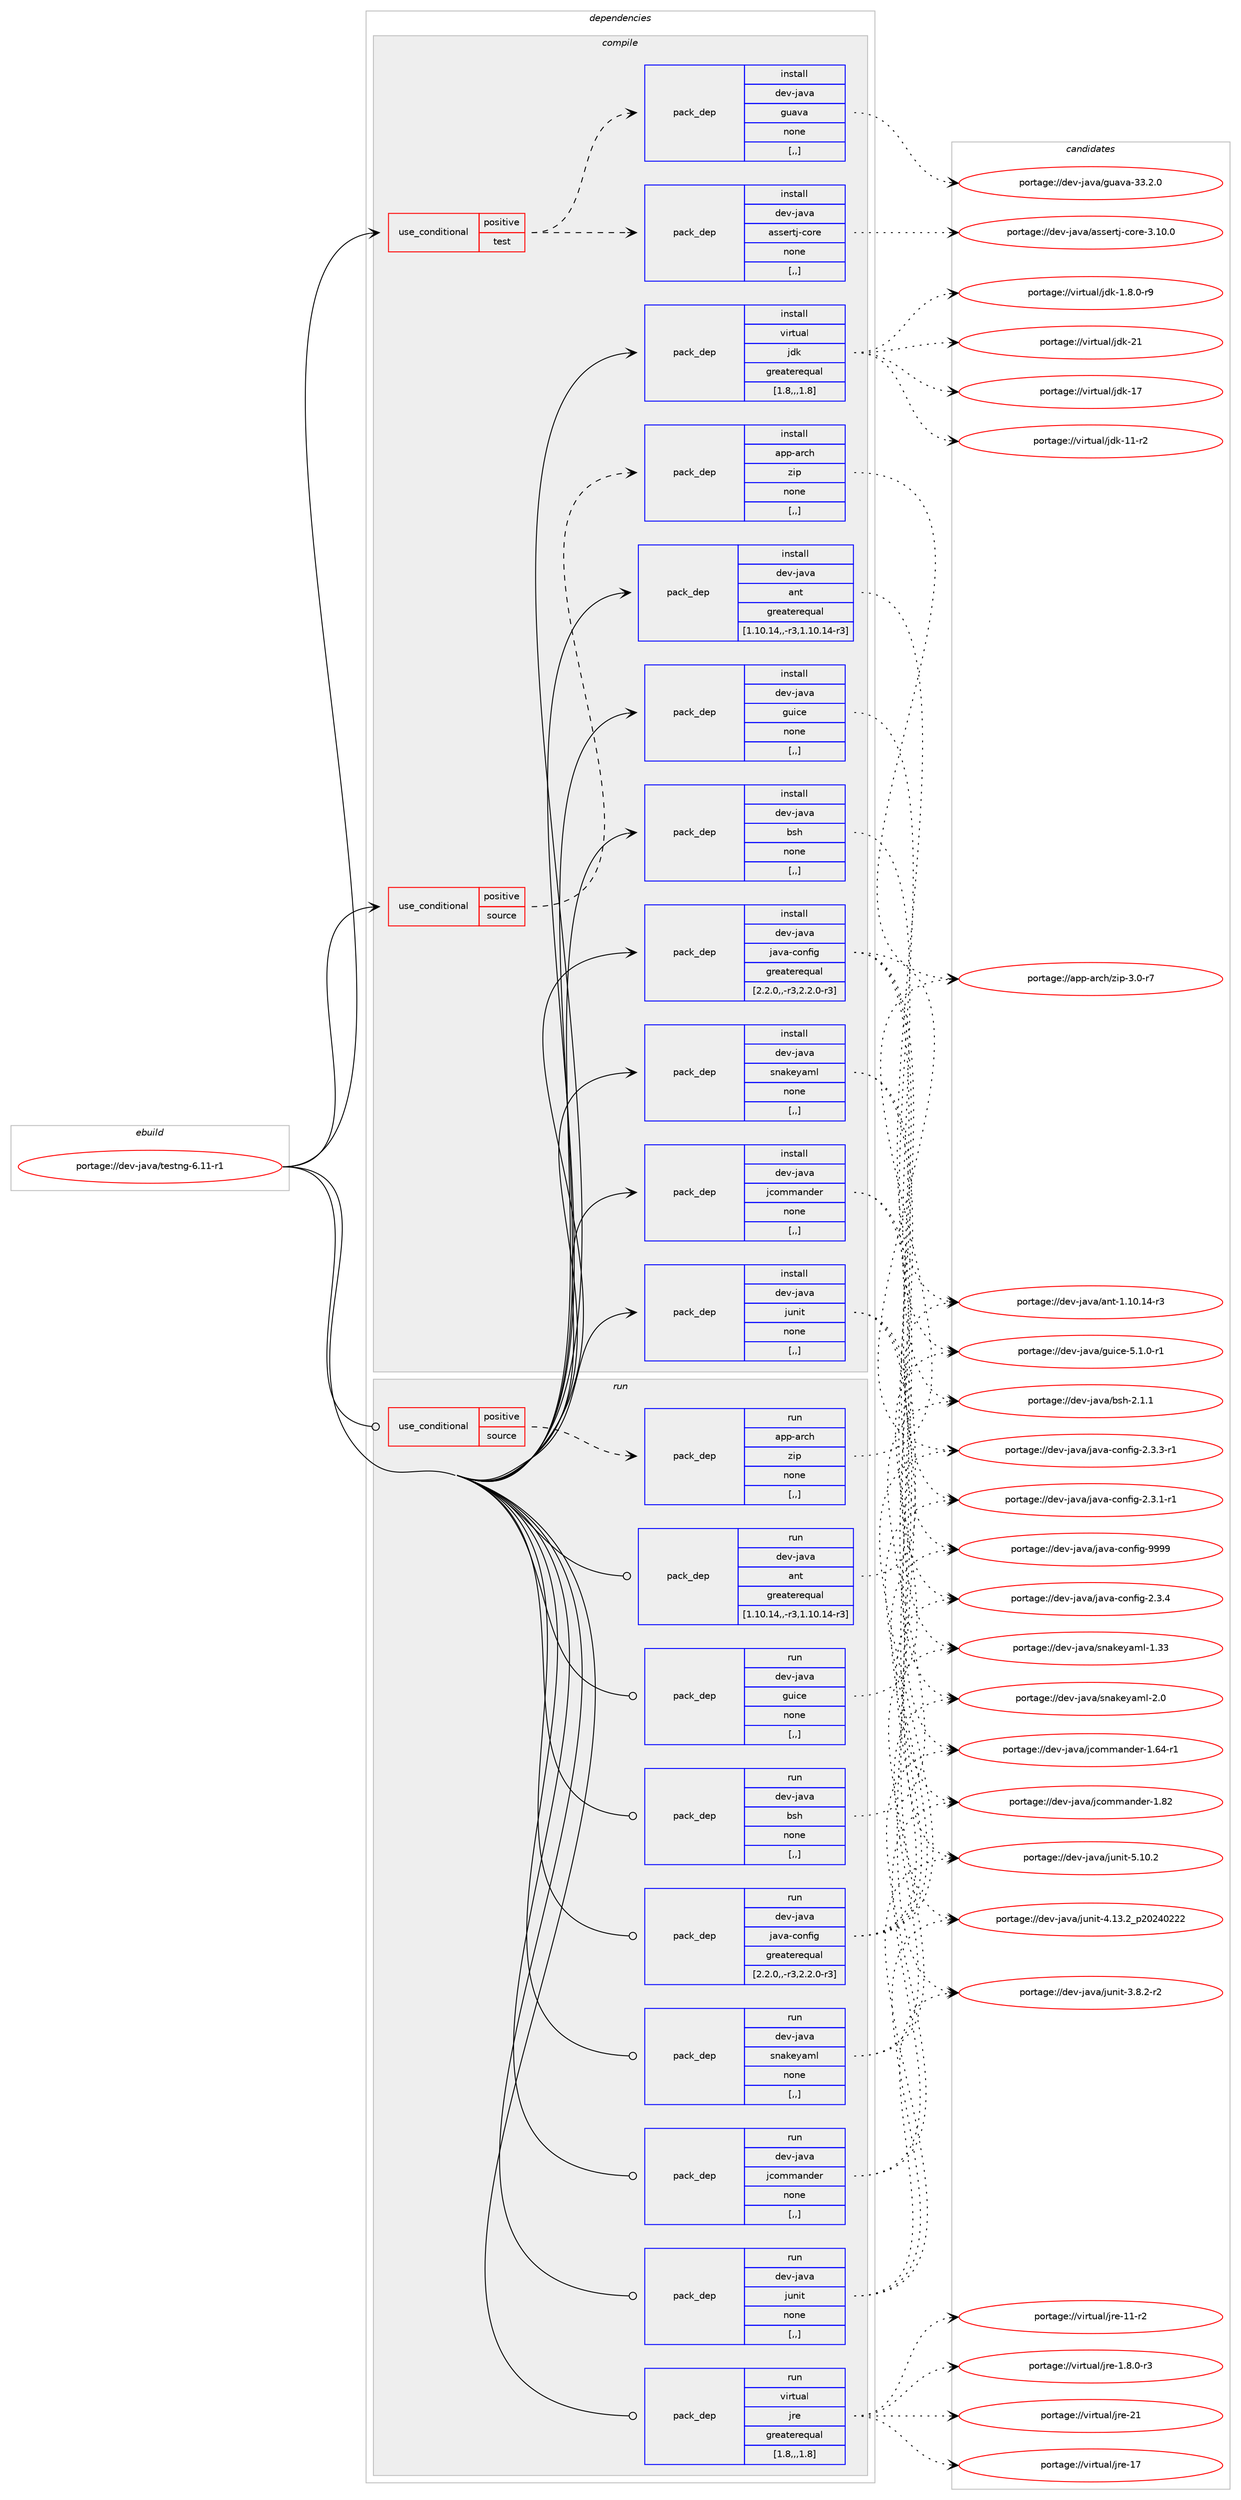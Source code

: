digraph prolog {

# *************
# Graph options
# *************

newrank=true;
concentrate=true;
compound=true;
graph [rankdir=LR,fontname=Helvetica,fontsize=10,ranksep=1.5];#, ranksep=2.5, nodesep=0.2];
edge  [arrowhead=vee];
node  [fontname=Helvetica,fontsize=10];

# **********
# The ebuild
# **********

subgraph cluster_leftcol {
color=gray;
label=<<i>ebuild</i>>;
id [label="portage://dev-java/testng-6.11-r1", color=red, width=4, href="../dev-java/testng-6.11-r1.svg"];
}

# ****************
# The dependencies
# ****************

subgraph cluster_midcol {
color=gray;
label=<<i>dependencies</i>>;
subgraph cluster_compile {
fillcolor="#eeeeee";
style=filled;
label=<<i>compile</i>>;
subgraph cond22599 {
dependency97464 [label=<<TABLE BORDER="0" CELLBORDER="1" CELLSPACING="0" CELLPADDING="4"><TR><TD ROWSPAN="3" CELLPADDING="10">use_conditional</TD></TR><TR><TD>positive</TD></TR><TR><TD>source</TD></TR></TABLE>>, shape=none, color=red];
subgraph pack73800 {
dependency97465 [label=<<TABLE BORDER="0" CELLBORDER="1" CELLSPACING="0" CELLPADDING="4" WIDTH="220"><TR><TD ROWSPAN="6" CELLPADDING="30">pack_dep</TD></TR><TR><TD WIDTH="110">install</TD></TR><TR><TD>app-arch</TD></TR><TR><TD>zip</TD></TR><TR><TD>none</TD></TR><TR><TD>[,,]</TD></TR></TABLE>>, shape=none, color=blue];
}
dependency97464:e -> dependency97465:w [weight=20,style="dashed",arrowhead="vee"];
}
id:e -> dependency97464:w [weight=20,style="solid",arrowhead="vee"];
subgraph cond22600 {
dependency97466 [label=<<TABLE BORDER="0" CELLBORDER="1" CELLSPACING="0" CELLPADDING="4"><TR><TD ROWSPAN="3" CELLPADDING="10">use_conditional</TD></TR><TR><TD>positive</TD></TR><TR><TD>test</TD></TR></TABLE>>, shape=none, color=red];
subgraph pack73801 {
dependency97467 [label=<<TABLE BORDER="0" CELLBORDER="1" CELLSPACING="0" CELLPADDING="4" WIDTH="220"><TR><TD ROWSPAN="6" CELLPADDING="30">pack_dep</TD></TR><TR><TD WIDTH="110">install</TD></TR><TR><TD>dev-java</TD></TR><TR><TD>assertj-core</TD></TR><TR><TD>none</TD></TR><TR><TD>[,,]</TD></TR></TABLE>>, shape=none, color=blue];
}
dependency97466:e -> dependency97467:w [weight=20,style="dashed",arrowhead="vee"];
subgraph pack73802 {
dependency97468 [label=<<TABLE BORDER="0" CELLBORDER="1" CELLSPACING="0" CELLPADDING="4" WIDTH="220"><TR><TD ROWSPAN="6" CELLPADDING="30">pack_dep</TD></TR><TR><TD WIDTH="110">install</TD></TR><TR><TD>dev-java</TD></TR><TR><TD>guava</TD></TR><TR><TD>none</TD></TR><TR><TD>[,,]</TD></TR></TABLE>>, shape=none, color=blue];
}
dependency97466:e -> dependency97468:w [weight=20,style="dashed",arrowhead="vee"];
}
id:e -> dependency97466:w [weight=20,style="solid",arrowhead="vee"];
subgraph pack73803 {
dependency97469 [label=<<TABLE BORDER="0" CELLBORDER="1" CELLSPACING="0" CELLPADDING="4" WIDTH="220"><TR><TD ROWSPAN="6" CELLPADDING="30">pack_dep</TD></TR><TR><TD WIDTH="110">install</TD></TR><TR><TD>dev-java</TD></TR><TR><TD>ant</TD></TR><TR><TD>greaterequal</TD></TR><TR><TD>[1.10.14,,-r3,1.10.14-r3]</TD></TR></TABLE>>, shape=none, color=blue];
}
id:e -> dependency97469:w [weight=20,style="solid",arrowhead="vee"];
subgraph pack73804 {
dependency97470 [label=<<TABLE BORDER="0" CELLBORDER="1" CELLSPACING="0" CELLPADDING="4" WIDTH="220"><TR><TD ROWSPAN="6" CELLPADDING="30">pack_dep</TD></TR><TR><TD WIDTH="110">install</TD></TR><TR><TD>dev-java</TD></TR><TR><TD>bsh</TD></TR><TR><TD>none</TD></TR><TR><TD>[,,]</TD></TR></TABLE>>, shape=none, color=blue];
}
id:e -> dependency97470:w [weight=20,style="solid",arrowhead="vee"];
subgraph pack73805 {
dependency97471 [label=<<TABLE BORDER="0" CELLBORDER="1" CELLSPACING="0" CELLPADDING="4" WIDTH="220"><TR><TD ROWSPAN="6" CELLPADDING="30">pack_dep</TD></TR><TR><TD WIDTH="110">install</TD></TR><TR><TD>dev-java</TD></TR><TR><TD>guice</TD></TR><TR><TD>none</TD></TR><TR><TD>[,,]</TD></TR></TABLE>>, shape=none, color=blue];
}
id:e -> dependency97471:w [weight=20,style="solid",arrowhead="vee"];
subgraph pack73806 {
dependency97472 [label=<<TABLE BORDER="0" CELLBORDER="1" CELLSPACING="0" CELLPADDING="4" WIDTH="220"><TR><TD ROWSPAN="6" CELLPADDING="30">pack_dep</TD></TR><TR><TD WIDTH="110">install</TD></TR><TR><TD>dev-java</TD></TR><TR><TD>java-config</TD></TR><TR><TD>greaterequal</TD></TR><TR><TD>[2.2.0,,-r3,2.2.0-r3]</TD></TR></TABLE>>, shape=none, color=blue];
}
id:e -> dependency97472:w [weight=20,style="solid",arrowhead="vee"];
subgraph pack73807 {
dependency97473 [label=<<TABLE BORDER="0" CELLBORDER="1" CELLSPACING="0" CELLPADDING="4" WIDTH="220"><TR><TD ROWSPAN="6" CELLPADDING="30">pack_dep</TD></TR><TR><TD WIDTH="110">install</TD></TR><TR><TD>dev-java</TD></TR><TR><TD>jcommander</TD></TR><TR><TD>none</TD></TR><TR><TD>[,,]</TD></TR></TABLE>>, shape=none, color=blue];
}
id:e -> dependency97473:w [weight=20,style="solid",arrowhead="vee"];
subgraph pack73808 {
dependency97474 [label=<<TABLE BORDER="0" CELLBORDER="1" CELLSPACING="0" CELLPADDING="4" WIDTH="220"><TR><TD ROWSPAN="6" CELLPADDING="30">pack_dep</TD></TR><TR><TD WIDTH="110">install</TD></TR><TR><TD>dev-java</TD></TR><TR><TD>junit</TD></TR><TR><TD>none</TD></TR><TR><TD>[,,]</TD></TR></TABLE>>, shape=none, color=blue];
}
id:e -> dependency97474:w [weight=20,style="solid",arrowhead="vee"];
subgraph pack73809 {
dependency97475 [label=<<TABLE BORDER="0" CELLBORDER="1" CELLSPACING="0" CELLPADDING="4" WIDTH="220"><TR><TD ROWSPAN="6" CELLPADDING="30">pack_dep</TD></TR><TR><TD WIDTH="110">install</TD></TR><TR><TD>dev-java</TD></TR><TR><TD>snakeyaml</TD></TR><TR><TD>none</TD></TR><TR><TD>[,,]</TD></TR></TABLE>>, shape=none, color=blue];
}
id:e -> dependency97475:w [weight=20,style="solid",arrowhead="vee"];
subgraph pack73810 {
dependency97476 [label=<<TABLE BORDER="0" CELLBORDER="1" CELLSPACING="0" CELLPADDING="4" WIDTH="220"><TR><TD ROWSPAN="6" CELLPADDING="30">pack_dep</TD></TR><TR><TD WIDTH="110">install</TD></TR><TR><TD>virtual</TD></TR><TR><TD>jdk</TD></TR><TR><TD>greaterequal</TD></TR><TR><TD>[1.8,,,1.8]</TD></TR></TABLE>>, shape=none, color=blue];
}
id:e -> dependency97476:w [weight=20,style="solid",arrowhead="vee"];
}
subgraph cluster_compileandrun {
fillcolor="#eeeeee";
style=filled;
label=<<i>compile and run</i>>;
}
subgraph cluster_run {
fillcolor="#eeeeee";
style=filled;
label=<<i>run</i>>;
subgraph cond22601 {
dependency97477 [label=<<TABLE BORDER="0" CELLBORDER="1" CELLSPACING="0" CELLPADDING="4"><TR><TD ROWSPAN="3" CELLPADDING="10">use_conditional</TD></TR><TR><TD>positive</TD></TR><TR><TD>source</TD></TR></TABLE>>, shape=none, color=red];
subgraph pack73811 {
dependency97478 [label=<<TABLE BORDER="0" CELLBORDER="1" CELLSPACING="0" CELLPADDING="4" WIDTH="220"><TR><TD ROWSPAN="6" CELLPADDING="30">pack_dep</TD></TR><TR><TD WIDTH="110">run</TD></TR><TR><TD>app-arch</TD></TR><TR><TD>zip</TD></TR><TR><TD>none</TD></TR><TR><TD>[,,]</TD></TR></TABLE>>, shape=none, color=blue];
}
dependency97477:e -> dependency97478:w [weight=20,style="dashed",arrowhead="vee"];
}
id:e -> dependency97477:w [weight=20,style="solid",arrowhead="odot"];
subgraph pack73812 {
dependency97479 [label=<<TABLE BORDER="0" CELLBORDER="1" CELLSPACING="0" CELLPADDING="4" WIDTH="220"><TR><TD ROWSPAN="6" CELLPADDING="30">pack_dep</TD></TR><TR><TD WIDTH="110">run</TD></TR><TR><TD>dev-java</TD></TR><TR><TD>ant</TD></TR><TR><TD>greaterequal</TD></TR><TR><TD>[1.10.14,,-r3,1.10.14-r3]</TD></TR></TABLE>>, shape=none, color=blue];
}
id:e -> dependency97479:w [weight=20,style="solid",arrowhead="odot"];
subgraph pack73813 {
dependency97480 [label=<<TABLE BORDER="0" CELLBORDER="1" CELLSPACING="0" CELLPADDING="4" WIDTH="220"><TR><TD ROWSPAN="6" CELLPADDING="30">pack_dep</TD></TR><TR><TD WIDTH="110">run</TD></TR><TR><TD>dev-java</TD></TR><TR><TD>bsh</TD></TR><TR><TD>none</TD></TR><TR><TD>[,,]</TD></TR></TABLE>>, shape=none, color=blue];
}
id:e -> dependency97480:w [weight=20,style="solid",arrowhead="odot"];
subgraph pack73814 {
dependency97481 [label=<<TABLE BORDER="0" CELLBORDER="1" CELLSPACING="0" CELLPADDING="4" WIDTH="220"><TR><TD ROWSPAN="6" CELLPADDING="30">pack_dep</TD></TR><TR><TD WIDTH="110">run</TD></TR><TR><TD>dev-java</TD></TR><TR><TD>guice</TD></TR><TR><TD>none</TD></TR><TR><TD>[,,]</TD></TR></TABLE>>, shape=none, color=blue];
}
id:e -> dependency97481:w [weight=20,style="solid",arrowhead="odot"];
subgraph pack73815 {
dependency97482 [label=<<TABLE BORDER="0" CELLBORDER="1" CELLSPACING="0" CELLPADDING="4" WIDTH="220"><TR><TD ROWSPAN="6" CELLPADDING="30">pack_dep</TD></TR><TR><TD WIDTH="110">run</TD></TR><TR><TD>dev-java</TD></TR><TR><TD>java-config</TD></TR><TR><TD>greaterequal</TD></TR><TR><TD>[2.2.0,,-r3,2.2.0-r3]</TD></TR></TABLE>>, shape=none, color=blue];
}
id:e -> dependency97482:w [weight=20,style="solid",arrowhead="odot"];
subgraph pack73816 {
dependency97483 [label=<<TABLE BORDER="0" CELLBORDER="1" CELLSPACING="0" CELLPADDING="4" WIDTH="220"><TR><TD ROWSPAN="6" CELLPADDING="30">pack_dep</TD></TR><TR><TD WIDTH="110">run</TD></TR><TR><TD>dev-java</TD></TR><TR><TD>jcommander</TD></TR><TR><TD>none</TD></TR><TR><TD>[,,]</TD></TR></TABLE>>, shape=none, color=blue];
}
id:e -> dependency97483:w [weight=20,style="solid",arrowhead="odot"];
subgraph pack73817 {
dependency97484 [label=<<TABLE BORDER="0" CELLBORDER="1" CELLSPACING="0" CELLPADDING="4" WIDTH="220"><TR><TD ROWSPAN="6" CELLPADDING="30">pack_dep</TD></TR><TR><TD WIDTH="110">run</TD></TR><TR><TD>dev-java</TD></TR><TR><TD>junit</TD></TR><TR><TD>none</TD></TR><TR><TD>[,,]</TD></TR></TABLE>>, shape=none, color=blue];
}
id:e -> dependency97484:w [weight=20,style="solid",arrowhead="odot"];
subgraph pack73818 {
dependency97485 [label=<<TABLE BORDER="0" CELLBORDER="1" CELLSPACING="0" CELLPADDING="4" WIDTH="220"><TR><TD ROWSPAN="6" CELLPADDING="30">pack_dep</TD></TR><TR><TD WIDTH="110">run</TD></TR><TR><TD>dev-java</TD></TR><TR><TD>snakeyaml</TD></TR><TR><TD>none</TD></TR><TR><TD>[,,]</TD></TR></TABLE>>, shape=none, color=blue];
}
id:e -> dependency97485:w [weight=20,style="solid",arrowhead="odot"];
subgraph pack73819 {
dependency97486 [label=<<TABLE BORDER="0" CELLBORDER="1" CELLSPACING="0" CELLPADDING="4" WIDTH="220"><TR><TD ROWSPAN="6" CELLPADDING="30">pack_dep</TD></TR><TR><TD WIDTH="110">run</TD></TR><TR><TD>virtual</TD></TR><TR><TD>jre</TD></TR><TR><TD>greaterequal</TD></TR><TR><TD>[1.8,,,1.8]</TD></TR></TABLE>>, shape=none, color=blue];
}
id:e -> dependency97486:w [weight=20,style="solid",arrowhead="odot"];
}
}

# **************
# The candidates
# **************

subgraph cluster_choices {
rank=same;
color=gray;
label=<<i>candidates</i>>;

subgraph choice73800 {
color=black;
nodesep=1;
choice9711211245971149910447122105112455146484511455 [label="portage://app-arch/zip-3.0-r7", color=red, width=4,href="../app-arch/zip-3.0-r7.svg"];
dependency97465:e -> choice9711211245971149910447122105112455146484511455:w [style=dotted,weight="100"];
}
subgraph choice73801 {
color=black;
nodesep=1;
choice1001011184510697118974797115115101114116106459911111410145514649484648 [label="portage://dev-java/assertj-core-3.10.0", color=red, width=4,href="../dev-java/assertj-core-3.10.0.svg"];
dependency97467:e -> choice1001011184510697118974797115115101114116106459911111410145514649484648:w [style=dotted,weight="100"];
}
subgraph choice73802 {
color=black;
nodesep=1;
choice10010111845106971189747103117971189745515146504648 [label="portage://dev-java/guava-33.2.0", color=red, width=4,href="../dev-java/guava-33.2.0.svg"];
dependency97468:e -> choice10010111845106971189747103117971189745515146504648:w [style=dotted,weight="100"];
}
subgraph choice73803 {
color=black;
nodesep=1;
choice100101118451069711897479711011645494649484649524511451 [label="portage://dev-java/ant-1.10.14-r3", color=red, width=4,href="../dev-java/ant-1.10.14-r3.svg"];
dependency97469:e -> choice100101118451069711897479711011645494649484649524511451:w [style=dotted,weight="100"];
}
subgraph choice73804 {
color=black;
nodesep=1;
choice1001011184510697118974798115104455046494649 [label="portage://dev-java/bsh-2.1.1", color=red, width=4,href="../dev-java/bsh-2.1.1.svg"];
dependency97470:e -> choice1001011184510697118974798115104455046494649:w [style=dotted,weight="100"];
}
subgraph choice73805 {
color=black;
nodesep=1;
choice10010111845106971189747103117105991014553464946484511449 [label="portage://dev-java/guice-5.1.0-r1", color=red, width=4,href="../dev-java/guice-5.1.0-r1.svg"];
dependency97471:e -> choice10010111845106971189747103117105991014553464946484511449:w [style=dotted,weight="100"];
}
subgraph choice73806 {
color=black;
nodesep=1;
choice10010111845106971189747106971189745991111101021051034557575757 [label="portage://dev-java/java-config-9999", color=red, width=4,href="../dev-java/java-config-9999.svg"];
choice1001011184510697118974710697118974599111110102105103455046514652 [label="portage://dev-java/java-config-2.3.4", color=red, width=4,href="../dev-java/java-config-2.3.4.svg"];
choice10010111845106971189747106971189745991111101021051034550465146514511449 [label="portage://dev-java/java-config-2.3.3-r1", color=red, width=4,href="../dev-java/java-config-2.3.3-r1.svg"];
choice10010111845106971189747106971189745991111101021051034550465146494511449 [label="portage://dev-java/java-config-2.3.1-r1", color=red, width=4,href="../dev-java/java-config-2.3.1-r1.svg"];
dependency97472:e -> choice10010111845106971189747106971189745991111101021051034557575757:w [style=dotted,weight="100"];
dependency97472:e -> choice1001011184510697118974710697118974599111110102105103455046514652:w [style=dotted,weight="100"];
dependency97472:e -> choice10010111845106971189747106971189745991111101021051034550465146514511449:w [style=dotted,weight="100"];
dependency97472:e -> choice10010111845106971189747106971189745991111101021051034550465146494511449:w [style=dotted,weight="100"];
}
subgraph choice73807 {
color=black;
nodesep=1;
choice1001011184510697118974710699111109109971101001011144549465650 [label="portage://dev-java/jcommander-1.82", color=red, width=4,href="../dev-java/jcommander-1.82.svg"];
choice10010111845106971189747106991111091099711010010111445494654524511449 [label="portage://dev-java/jcommander-1.64-r1", color=red, width=4,href="../dev-java/jcommander-1.64-r1.svg"];
dependency97473:e -> choice1001011184510697118974710699111109109971101001011144549465650:w [style=dotted,weight="100"];
dependency97473:e -> choice10010111845106971189747106991111091099711010010111445494654524511449:w [style=dotted,weight="100"];
}
subgraph choice73808 {
color=black;
nodesep=1;
choice1001011184510697118974710611711010511645534649484650 [label="portage://dev-java/junit-5.10.2", color=red, width=4,href="../dev-java/junit-5.10.2.svg"];
choice1001011184510697118974710611711010511645524649514650951125048505248505050 [label="portage://dev-java/junit-4.13.2_p20240222", color=red, width=4,href="../dev-java/junit-4.13.2_p20240222.svg"];
choice100101118451069711897471061171101051164551465646504511450 [label="portage://dev-java/junit-3.8.2-r2", color=red, width=4,href="../dev-java/junit-3.8.2-r2.svg"];
dependency97474:e -> choice1001011184510697118974710611711010511645534649484650:w [style=dotted,weight="100"];
dependency97474:e -> choice1001011184510697118974710611711010511645524649514650951125048505248505050:w [style=dotted,weight="100"];
dependency97474:e -> choice100101118451069711897471061171101051164551465646504511450:w [style=dotted,weight="100"];
}
subgraph choice73809 {
color=black;
nodesep=1;
choice10010111845106971189747115110971071011219710910845504648 [label="portage://dev-java/snakeyaml-2.0", color=red, width=4,href="../dev-java/snakeyaml-2.0.svg"];
choice1001011184510697118974711511097107101121971091084549465151 [label="portage://dev-java/snakeyaml-1.33", color=red, width=4,href="../dev-java/snakeyaml-1.33.svg"];
dependency97475:e -> choice10010111845106971189747115110971071011219710910845504648:w [style=dotted,weight="100"];
dependency97475:e -> choice1001011184510697118974711511097107101121971091084549465151:w [style=dotted,weight="100"];
}
subgraph choice73810 {
color=black;
nodesep=1;
choice1181051141161179710847106100107455049 [label="portage://virtual/jdk-21", color=red, width=4,href="../virtual/jdk-21.svg"];
choice1181051141161179710847106100107454955 [label="portage://virtual/jdk-17", color=red, width=4,href="../virtual/jdk-17.svg"];
choice11810511411611797108471061001074549494511450 [label="portage://virtual/jdk-11-r2", color=red, width=4,href="../virtual/jdk-11-r2.svg"];
choice11810511411611797108471061001074549465646484511457 [label="portage://virtual/jdk-1.8.0-r9", color=red, width=4,href="../virtual/jdk-1.8.0-r9.svg"];
dependency97476:e -> choice1181051141161179710847106100107455049:w [style=dotted,weight="100"];
dependency97476:e -> choice1181051141161179710847106100107454955:w [style=dotted,weight="100"];
dependency97476:e -> choice11810511411611797108471061001074549494511450:w [style=dotted,weight="100"];
dependency97476:e -> choice11810511411611797108471061001074549465646484511457:w [style=dotted,weight="100"];
}
subgraph choice73811 {
color=black;
nodesep=1;
choice9711211245971149910447122105112455146484511455 [label="portage://app-arch/zip-3.0-r7", color=red, width=4,href="../app-arch/zip-3.0-r7.svg"];
dependency97478:e -> choice9711211245971149910447122105112455146484511455:w [style=dotted,weight="100"];
}
subgraph choice73812 {
color=black;
nodesep=1;
choice100101118451069711897479711011645494649484649524511451 [label="portage://dev-java/ant-1.10.14-r3", color=red, width=4,href="../dev-java/ant-1.10.14-r3.svg"];
dependency97479:e -> choice100101118451069711897479711011645494649484649524511451:w [style=dotted,weight="100"];
}
subgraph choice73813 {
color=black;
nodesep=1;
choice1001011184510697118974798115104455046494649 [label="portage://dev-java/bsh-2.1.1", color=red, width=4,href="../dev-java/bsh-2.1.1.svg"];
dependency97480:e -> choice1001011184510697118974798115104455046494649:w [style=dotted,weight="100"];
}
subgraph choice73814 {
color=black;
nodesep=1;
choice10010111845106971189747103117105991014553464946484511449 [label="portage://dev-java/guice-5.1.0-r1", color=red, width=4,href="../dev-java/guice-5.1.0-r1.svg"];
dependency97481:e -> choice10010111845106971189747103117105991014553464946484511449:w [style=dotted,weight="100"];
}
subgraph choice73815 {
color=black;
nodesep=1;
choice10010111845106971189747106971189745991111101021051034557575757 [label="portage://dev-java/java-config-9999", color=red, width=4,href="../dev-java/java-config-9999.svg"];
choice1001011184510697118974710697118974599111110102105103455046514652 [label="portage://dev-java/java-config-2.3.4", color=red, width=4,href="../dev-java/java-config-2.3.4.svg"];
choice10010111845106971189747106971189745991111101021051034550465146514511449 [label="portage://dev-java/java-config-2.3.3-r1", color=red, width=4,href="../dev-java/java-config-2.3.3-r1.svg"];
choice10010111845106971189747106971189745991111101021051034550465146494511449 [label="portage://dev-java/java-config-2.3.1-r1", color=red, width=4,href="../dev-java/java-config-2.3.1-r1.svg"];
dependency97482:e -> choice10010111845106971189747106971189745991111101021051034557575757:w [style=dotted,weight="100"];
dependency97482:e -> choice1001011184510697118974710697118974599111110102105103455046514652:w [style=dotted,weight="100"];
dependency97482:e -> choice10010111845106971189747106971189745991111101021051034550465146514511449:w [style=dotted,weight="100"];
dependency97482:e -> choice10010111845106971189747106971189745991111101021051034550465146494511449:w [style=dotted,weight="100"];
}
subgraph choice73816 {
color=black;
nodesep=1;
choice1001011184510697118974710699111109109971101001011144549465650 [label="portage://dev-java/jcommander-1.82", color=red, width=4,href="../dev-java/jcommander-1.82.svg"];
choice10010111845106971189747106991111091099711010010111445494654524511449 [label="portage://dev-java/jcommander-1.64-r1", color=red, width=4,href="../dev-java/jcommander-1.64-r1.svg"];
dependency97483:e -> choice1001011184510697118974710699111109109971101001011144549465650:w [style=dotted,weight="100"];
dependency97483:e -> choice10010111845106971189747106991111091099711010010111445494654524511449:w [style=dotted,weight="100"];
}
subgraph choice73817 {
color=black;
nodesep=1;
choice1001011184510697118974710611711010511645534649484650 [label="portage://dev-java/junit-5.10.2", color=red, width=4,href="../dev-java/junit-5.10.2.svg"];
choice1001011184510697118974710611711010511645524649514650951125048505248505050 [label="portage://dev-java/junit-4.13.2_p20240222", color=red, width=4,href="../dev-java/junit-4.13.2_p20240222.svg"];
choice100101118451069711897471061171101051164551465646504511450 [label="portage://dev-java/junit-3.8.2-r2", color=red, width=4,href="../dev-java/junit-3.8.2-r2.svg"];
dependency97484:e -> choice1001011184510697118974710611711010511645534649484650:w [style=dotted,weight="100"];
dependency97484:e -> choice1001011184510697118974710611711010511645524649514650951125048505248505050:w [style=dotted,weight="100"];
dependency97484:e -> choice100101118451069711897471061171101051164551465646504511450:w [style=dotted,weight="100"];
}
subgraph choice73818 {
color=black;
nodesep=1;
choice10010111845106971189747115110971071011219710910845504648 [label="portage://dev-java/snakeyaml-2.0", color=red, width=4,href="../dev-java/snakeyaml-2.0.svg"];
choice1001011184510697118974711511097107101121971091084549465151 [label="portage://dev-java/snakeyaml-1.33", color=red, width=4,href="../dev-java/snakeyaml-1.33.svg"];
dependency97485:e -> choice10010111845106971189747115110971071011219710910845504648:w [style=dotted,weight="100"];
dependency97485:e -> choice1001011184510697118974711511097107101121971091084549465151:w [style=dotted,weight="100"];
}
subgraph choice73819 {
color=black;
nodesep=1;
choice1181051141161179710847106114101455049 [label="portage://virtual/jre-21", color=red, width=4,href="../virtual/jre-21.svg"];
choice1181051141161179710847106114101454955 [label="portage://virtual/jre-17", color=red, width=4,href="../virtual/jre-17.svg"];
choice11810511411611797108471061141014549494511450 [label="portage://virtual/jre-11-r2", color=red, width=4,href="../virtual/jre-11-r2.svg"];
choice11810511411611797108471061141014549465646484511451 [label="portage://virtual/jre-1.8.0-r3", color=red, width=4,href="../virtual/jre-1.8.0-r3.svg"];
dependency97486:e -> choice1181051141161179710847106114101455049:w [style=dotted,weight="100"];
dependency97486:e -> choice1181051141161179710847106114101454955:w [style=dotted,weight="100"];
dependency97486:e -> choice11810511411611797108471061141014549494511450:w [style=dotted,weight="100"];
dependency97486:e -> choice11810511411611797108471061141014549465646484511451:w [style=dotted,weight="100"];
}
}

}
